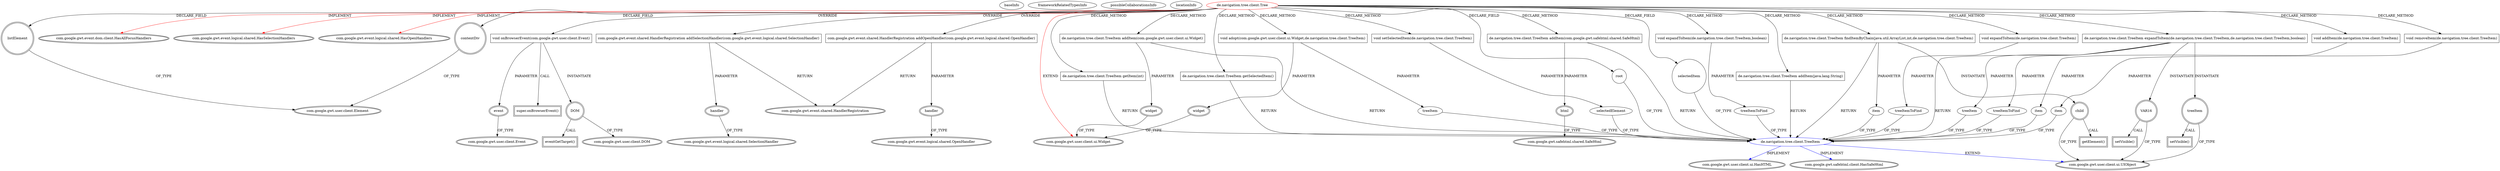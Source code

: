 digraph {
baseInfo[graphId=1283,category="extension_graph",isAnonymous=false,possibleRelation=true]
frameworkRelatedTypesInfo[0="com.google.gwt.user.client.ui.Widget",1="com.google.gwt.event.dom.client.HasAllFocusHandlers",2="com.google.gwt.event.logical.shared.HasSelectionHandlers",3="com.google.gwt.event.logical.shared.HasOpenHandlers"]
possibleCollaborationsInfo[0="1283~CLIENT_METHOD_DECLARATION-PARAMETER_DECLARATION-CLIENT_METHOD_DECLARATION-PARAMETER_DECLARATION-CLIENT_METHOD_DECLARATION-RETURN_TYPE-CLIENT_METHOD_DECLARATION-PARAMETER_DECLARATION-CLIENT_METHOD_DECLARATION-PARAMETER_DECLARATION-CLIENT_METHOD_DECLARATION-PARAMETER_DECLARATION-CLIENT_METHOD_DECLARATION-RETURN_TYPE-CLIENT_METHOD_DECLARATION-PARAMETER_DECLARATION-CLIENT_METHOD_DECLARATION-RETURN_TYPE-CLIENT_METHOD_DECLARATION-RETURN_TYPE-CLIENT_METHOD_DECLARATION-PARAMETER_DECLARATION-CLIENT_METHOD_DECLARATION-PARAMETER_DECLARATION-CLIENT_METHOD_DECLARATION-RETURN_TYPE-CLIENT_METHOD_DECLARATION-RETURN_TYPE-CLIENT_METHOD_DECLARATION-RETURN_TYPE-CLIENT_METHOD_DECLARATION-PARAMETER_DECLARATION-FIELD_DECLARATION-FIELD_DECLARATION-~com.google.gwt.user.client.ui.Widget com.google.gwt.event.dom.client.HasAllFocusHandlers com.google.gwt.event.logical.shared.HasSelectionHandlers com.google.gwt.event.logical.shared.HasOpenHandlers ~com.google.gwt.user.client.ui.UIObject com.google.gwt.user.client.ui.HasHTML com.google.gwt.safehtml.client.HasSafeHtml ~false~false"]
locationInfo[projectName="domi1wa-List-Navigation-Tree",filePath="/domi1wa-List-Navigation-Tree/List-Navigation-Tree-master/NavigationTree/src/de/navigation/tree/client/Tree.java",contextSignature="Tree",graphId="1283"]
0[label="de.navigation.tree.client.Tree",vertexType="ROOT_CLIENT_CLASS_DECLARATION",isFrameworkType=false,color=red]
1[label="com.google.gwt.user.client.ui.Widget",vertexType="FRAMEWORK_CLASS_TYPE",isFrameworkType=true,peripheries=2]
2[label="com.google.gwt.event.dom.client.HasAllFocusHandlers",vertexType="FRAMEWORK_INTERFACE_TYPE",isFrameworkType=true,peripheries=2]
3[label="com.google.gwt.event.logical.shared.HasSelectionHandlers",vertexType="FRAMEWORK_INTERFACE_TYPE",isFrameworkType=true,peripheries=2]
4[label="com.google.gwt.event.logical.shared.HasOpenHandlers",vertexType="FRAMEWORK_INTERFACE_TYPE",isFrameworkType=true,peripheries=2]
5[label="contentDiv",vertexType="FIELD_DECLARATION",isFrameworkType=true,peripheries=2,shape=circle]
6[label="com.google.gwt.user.client.Element",vertexType="FRAMEWORK_CLASS_TYPE",isFrameworkType=true,peripheries=2]
7[label="listElement",vertexType="FIELD_DECLARATION",isFrameworkType=true,peripheries=2,shape=circle]
9[label="root",vertexType="FIELD_DECLARATION",isFrameworkType=false,shape=circle]
10[label="de.navigation.tree.client.TreeItem",vertexType="REFERENCE_CLIENT_CLASS_DECLARATION",isFrameworkType=false,color=blue]
11[label="com.google.gwt.user.client.ui.UIObject",vertexType="FRAMEWORK_CLASS_TYPE",isFrameworkType=true,peripheries=2]
12[label="com.google.gwt.user.client.ui.HasHTML",vertexType="FRAMEWORK_INTERFACE_TYPE",isFrameworkType=true,peripheries=2]
13[label="com.google.gwt.safehtml.client.HasSafeHtml",vertexType="FRAMEWORK_INTERFACE_TYPE",isFrameworkType=true,peripheries=2]
14[label="selectedItem",vertexType="FIELD_DECLARATION",isFrameworkType=false,shape=circle]
16[label="void onBrowserEvent(com.google.gwt.user.client.Event)",vertexType="OVERRIDING_METHOD_DECLARATION",isFrameworkType=false,shape=box]
17[label="event",vertexType="PARAMETER_DECLARATION",isFrameworkType=true,peripheries=2]
18[label="com.google.gwt.user.client.Event",vertexType="FRAMEWORK_CLASS_TYPE",isFrameworkType=true,peripheries=2]
19[label="super.onBrowserEvent()",vertexType="SUPER_CALL",isFrameworkType=true,peripheries=2,shape=box]
20[label="DOM",vertexType="VARIABLE_EXPRESION",isFrameworkType=true,peripheries=2,shape=circle]
22[label="com.google.gwt.user.client.DOM",vertexType="FRAMEWORK_CLASS_TYPE",isFrameworkType=true,peripheries=2]
21[label="eventGetTarget()",vertexType="INSIDE_CALL",isFrameworkType=true,peripheries=2,shape=box]
23[label="com.google.gwt.event.shared.HandlerRegistration addSelectionHandler(com.google.gwt.event.logical.shared.SelectionHandler)",vertexType="OVERRIDING_METHOD_DECLARATION",isFrameworkType=false,shape=box]
24[label="com.google.gwt.event.shared.HandlerRegistration",vertexType="FRAMEWORK_INTERFACE_TYPE",isFrameworkType=true,peripheries=2]
25[label="handler",vertexType="PARAMETER_DECLARATION",isFrameworkType=true,peripheries=2]
26[label="com.google.gwt.event.logical.shared.SelectionHandler",vertexType="FRAMEWORK_INTERFACE_TYPE",isFrameworkType=true,peripheries=2]
27[label="com.google.gwt.event.shared.HandlerRegistration addOpenHandler(com.google.gwt.event.logical.shared.OpenHandler)",vertexType="OVERRIDING_METHOD_DECLARATION",isFrameworkType=false,shape=box]
29[label="handler",vertexType="PARAMETER_DECLARATION",isFrameworkType=true,peripheries=2]
30[label="com.google.gwt.event.logical.shared.OpenHandler",vertexType="FRAMEWORK_INTERFACE_TYPE",isFrameworkType=true,peripheries=2]
57[label="void adopt(com.google.gwt.user.client.ui.Widget,de.navigation.tree.client.TreeItem)",vertexType="CLIENT_METHOD_DECLARATION",isFrameworkType=false,shape=box]
58[label="widget",vertexType="PARAMETER_DECLARATION",isFrameworkType=true,peripheries=2]
60[label="treeItem",vertexType="PARAMETER_DECLARATION",isFrameworkType=false]
62[label="de.navigation.tree.client.TreeItem addItem(java.lang.String)",vertexType="CLIENT_METHOD_DECLARATION",isFrameworkType=false,shape=box]
64[label="de.navigation.tree.client.TreeItem addItem(com.google.gwt.safehtml.shared.SafeHtml)",vertexType="CLIENT_METHOD_DECLARATION",isFrameworkType=false,shape=box]
66[label="html",vertexType="PARAMETER_DECLARATION",isFrameworkType=true,peripheries=2]
67[label="com.google.gwt.safehtml.shared.SafeHtml",vertexType="FRAMEWORK_INTERFACE_TYPE",isFrameworkType=true,peripheries=2]
68[label="de.navigation.tree.client.TreeItem addItem(com.google.gwt.user.client.ui.Widget)",vertexType="CLIENT_METHOD_DECLARATION",isFrameworkType=false,shape=box]
70[label="widget",vertexType="PARAMETER_DECLARATION",isFrameworkType=true,peripheries=2]
72[label="void addItem(de.navigation.tree.client.TreeItem)",vertexType="CLIENT_METHOD_DECLARATION",isFrameworkType=false,shape=box]
73[label="item",vertexType="PARAMETER_DECLARATION",isFrameworkType=false]
75[label="void removeItem(de.navigation.tree.client.TreeItem)",vertexType="CLIENT_METHOD_DECLARATION",isFrameworkType=false,shape=box]
76[label="item",vertexType="PARAMETER_DECLARATION",isFrameworkType=false]
80[label="de.navigation.tree.client.TreeItem getItem(int)",vertexType="CLIENT_METHOD_DECLARATION",isFrameworkType=false,shape=box]
82[label="de.navigation.tree.client.TreeItem getSelectedItem()",vertexType="CLIENT_METHOD_DECLARATION",isFrameworkType=false,shape=box]
84[label="void setSelectedItem(de.navigation.tree.client.TreeItem)",vertexType="CLIENT_METHOD_DECLARATION",isFrameworkType=false,shape=box]
85[label="selectedElement",vertexType="PARAMETER_DECLARATION",isFrameworkType=false]
95[label="de.navigation.tree.client.TreeItem findItemByChain(java.util.ArrayList,int,de.navigation.tree.client.TreeItem)",vertexType="CLIENT_METHOD_DECLARATION",isFrameworkType=false,shape=box]
97[label="item",vertexType="PARAMETER_DECLARATION",isFrameworkType=false]
99[label="child",vertexType="VARIABLE_EXPRESION",isFrameworkType=true,peripheries=2,shape=circle]
100[label="getElement()",vertexType="INSIDE_CALL",isFrameworkType=true,peripheries=2,shape=box]
124[label="void expandToItem(de.navigation.tree.client.TreeItem)",vertexType="CLIENT_METHOD_DECLARATION",isFrameworkType=false,shape=box]
125[label="treeItemToFind",vertexType="PARAMETER_DECLARATION",isFrameworkType=false]
127[label="void expandToItem(de.navigation.tree.client.TreeItem,boolean)",vertexType="CLIENT_METHOD_DECLARATION",isFrameworkType=false,shape=box]
128[label="treeItemToFind",vertexType="PARAMETER_DECLARATION",isFrameworkType=false]
130[label="de.navigation.tree.client.TreeItem expandToItem(de.navigation.tree.client.TreeItem,de.navigation.tree.client.TreeItem,boolean)",vertexType="CLIENT_METHOD_DECLARATION",isFrameworkType=false,shape=box]
132[label="treeItem",vertexType="PARAMETER_DECLARATION",isFrameworkType=false]
134[label="treeItemToFind",vertexType="PARAMETER_DECLARATION",isFrameworkType=false]
136[label="treeItem",vertexType="VARIABLE_EXPRESION",isFrameworkType=true,peripheries=2,shape=circle]
137[label="setVisible()",vertexType="INSIDE_CALL",isFrameworkType=true,peripheries=2,shape=box]
139[label="VAR16",vertexType="VARIABLE_EXPRESION",isFrameworkType=true,peripheries=2,shape=circle]
140[label="setVisible()",vertexType="INSIDE_CALL",isFrameworkType=true,peripheries=2,shape=box]
0->1[label="EXTEND",color=red]
0->2[label="IMPLEMENT",color=red]
0->3[label="IMPLEMENT",color=red]
0->4[label="IMPLEMENT",color=red]
0->5[label="DECLARE_FIELD"]
5->6[label="OF_TYPE"]
0->7[label="DECLARE_FIELD"]
7->6[label="OF_TYPE"]
0->9[label="DECLARE_FIELD"]
10->11[label="EXTEND",color=blue]
10->12[label="IMPLEMENT",color=blue]
10->13[label="IMPLEMENT",color=blue]
9->10[label="OF_TYPE"]
0->14[label="DECLARE_FIELD"]
14->10[label="OF_TYPE"]
0->16[label="OVERRIDE"]
17->18[label="OF_TYPE"]
16->17[label="PARAMETER"]
16->19[label="CALL"]
16->20[label="INSTANTIATE"]
20->22[label="OF_TYPE"]
20->21[label="CALL"]
0->23[label="OVERRIDE"]
23->24[label="RETURN"]
25->26[label="OF_TYPE"]
23->25[label="PARAMETER"]
0->27[label="OVERRIDE"]
27->24[label="RETURN"]
29->30[label="OF_TYPE"]
27->29[label="PARAMETER"]
0->57[label="DECLARE_METHOD"]
58->1[label="OF_TYPE"]
57->58[label="PARAMETER"]
60->10[label="OF_TYPE"]
57->60[label="PARAMETER"]
0->62[label="DECLARE_METHOD"]
62->10[label="RETURN"]
0->64[label="DECLARE_METHOD"]
64->10[label="RETURN"]
66->67[label="OF_TYPE"]
64->66[label="PARAMETER"]
0->68[label="DECLARE_METHOD"]
68->10[label="RETURN"]
70->1[label="OF_TYPE"]
68->70[label="PARAMETER"]
0->72[label="DECLARE_METHOD"]
73->10[label="OF_TYPE"]
72->73[label="PARAMETER"]
0->75[label="DECLARE_METHOD"]
76->10[label="OF_TYPE"]
75->76[label="PARAMETER"]
0->80[label="DECLARE_METHOD"]
80->10[label="RETURN"]
0->82[label="DECLARE_METHOD"]
82->10[label="RETURN"]
0->84[label="DECLARE_METHOD"]
85->10[label="OF_TYPE"]
84->85[label="PARAMETER"]
0->95[label="DECLARE_METHOD"]
95->10[label="RETURN"]
97->10[label="OF_TYPE"]
95->97[label="PARAMETER"]
95->99[label="INSTANTIATE"]
99->11[label="OF_TYPE"]
99->100[label="CALL"]
0->124[label="DECLARE_METHOD"]
125->10[label="OF_TYPE"]
124->125[label="PARAMETER"]
0->127[label="DECLARE_METHOD"]
128->10[label="OF_TYPE"]
127->128[label="PARAMETER"]
0->130[label="DECLARE_METHOD"]
130->10[label="RETURN"]
132->10[label="OF_TYPE"]
130->132[label="PARAMETER"]
134->10[label="OF_TYPE"]
130->134[label="PARAMETER"]
130->136[label="INSTANTIATE"]
136->11[label="OF_TYPE"]
136->137[label="CALL"]
130->139[label="INSTANTIATE"]
139->11[label="OF_TYPE"]
139->140[label="CALL"]
}
